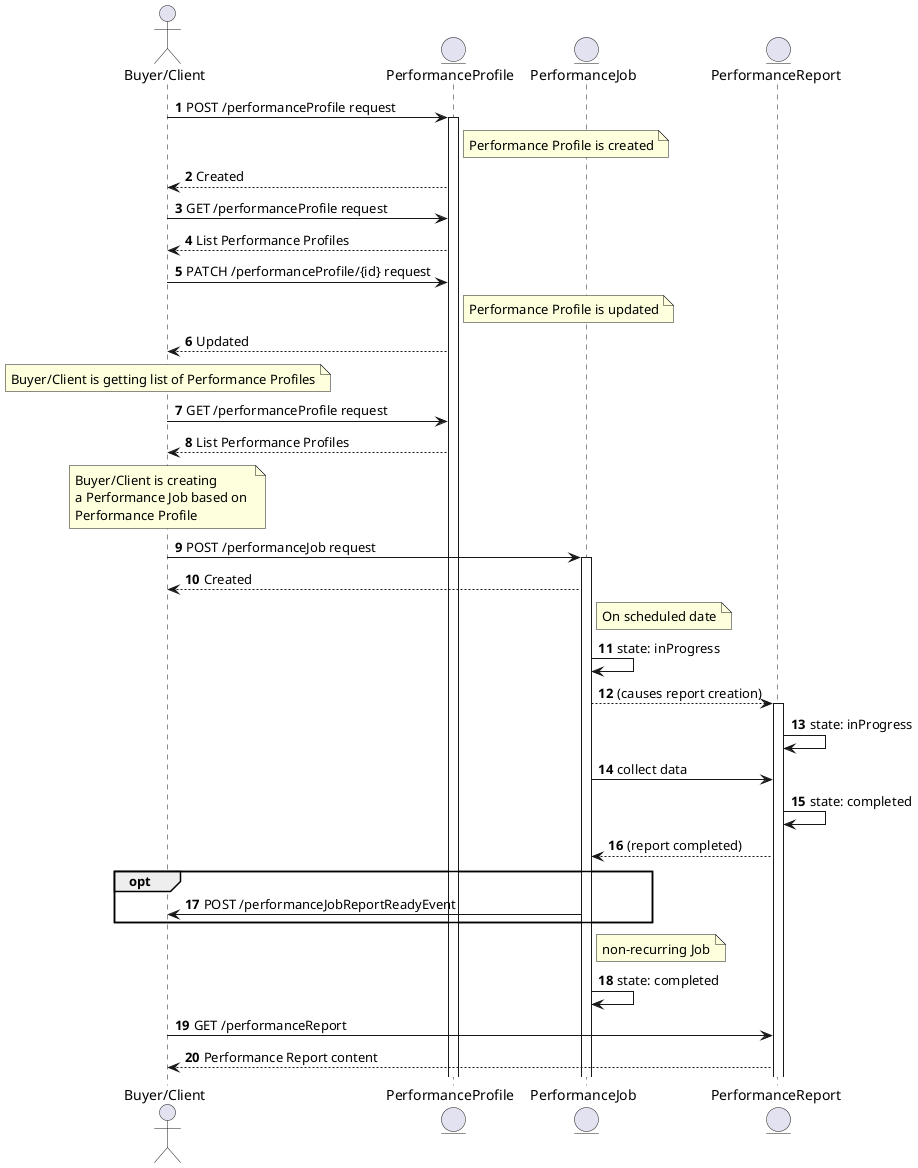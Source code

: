 @startuml pmEntities
autonumber

actor "Buyer/Client" as B

entity PerformanceProfile as PP

entity PerformanceJob as PJ
entity PerformanceReport as PR


B -> PP: POST /performanceProfile request
activate PP
note right of PP: Performance Profile is created 
PP --> B: Created

B -> PP: GET /performanceProfile request
PP --> B: List Performance Profiles

B -> PP: PATCH /performanceProfile/{id} request
note right of PP: Performance Profile is updated
PP --> B: Updated

note over B: Buyer/Client is getting list of Performance Profiles
B -> PP: GET /performanceProfile request

PP --> B: List Performance Profiles

note over B: Buyer/Client is creating \na Performance Job based on \nPerformance Profile
B -> PJ: POST /performanceJob request
activate PJ
PJ --> B: Created

note right of PJ: On scheduled date

PJ -> PJ: state: inProgress

PJ --> PR: (causes report creation)

activate PR

PR -> PR: state: inProgress

PJ -> PR: collect data

PR -> PR: state: completed

PR --> PJ: (report completed)

opt
    PJ -> B: POST /performanceJobReportReadyEvent
end

note right of PJ: non-recurring Job
PJ -> PJ: state: completed

B -> PR: GET /performanceReport
PR --> B: Performance Report content

@enduml